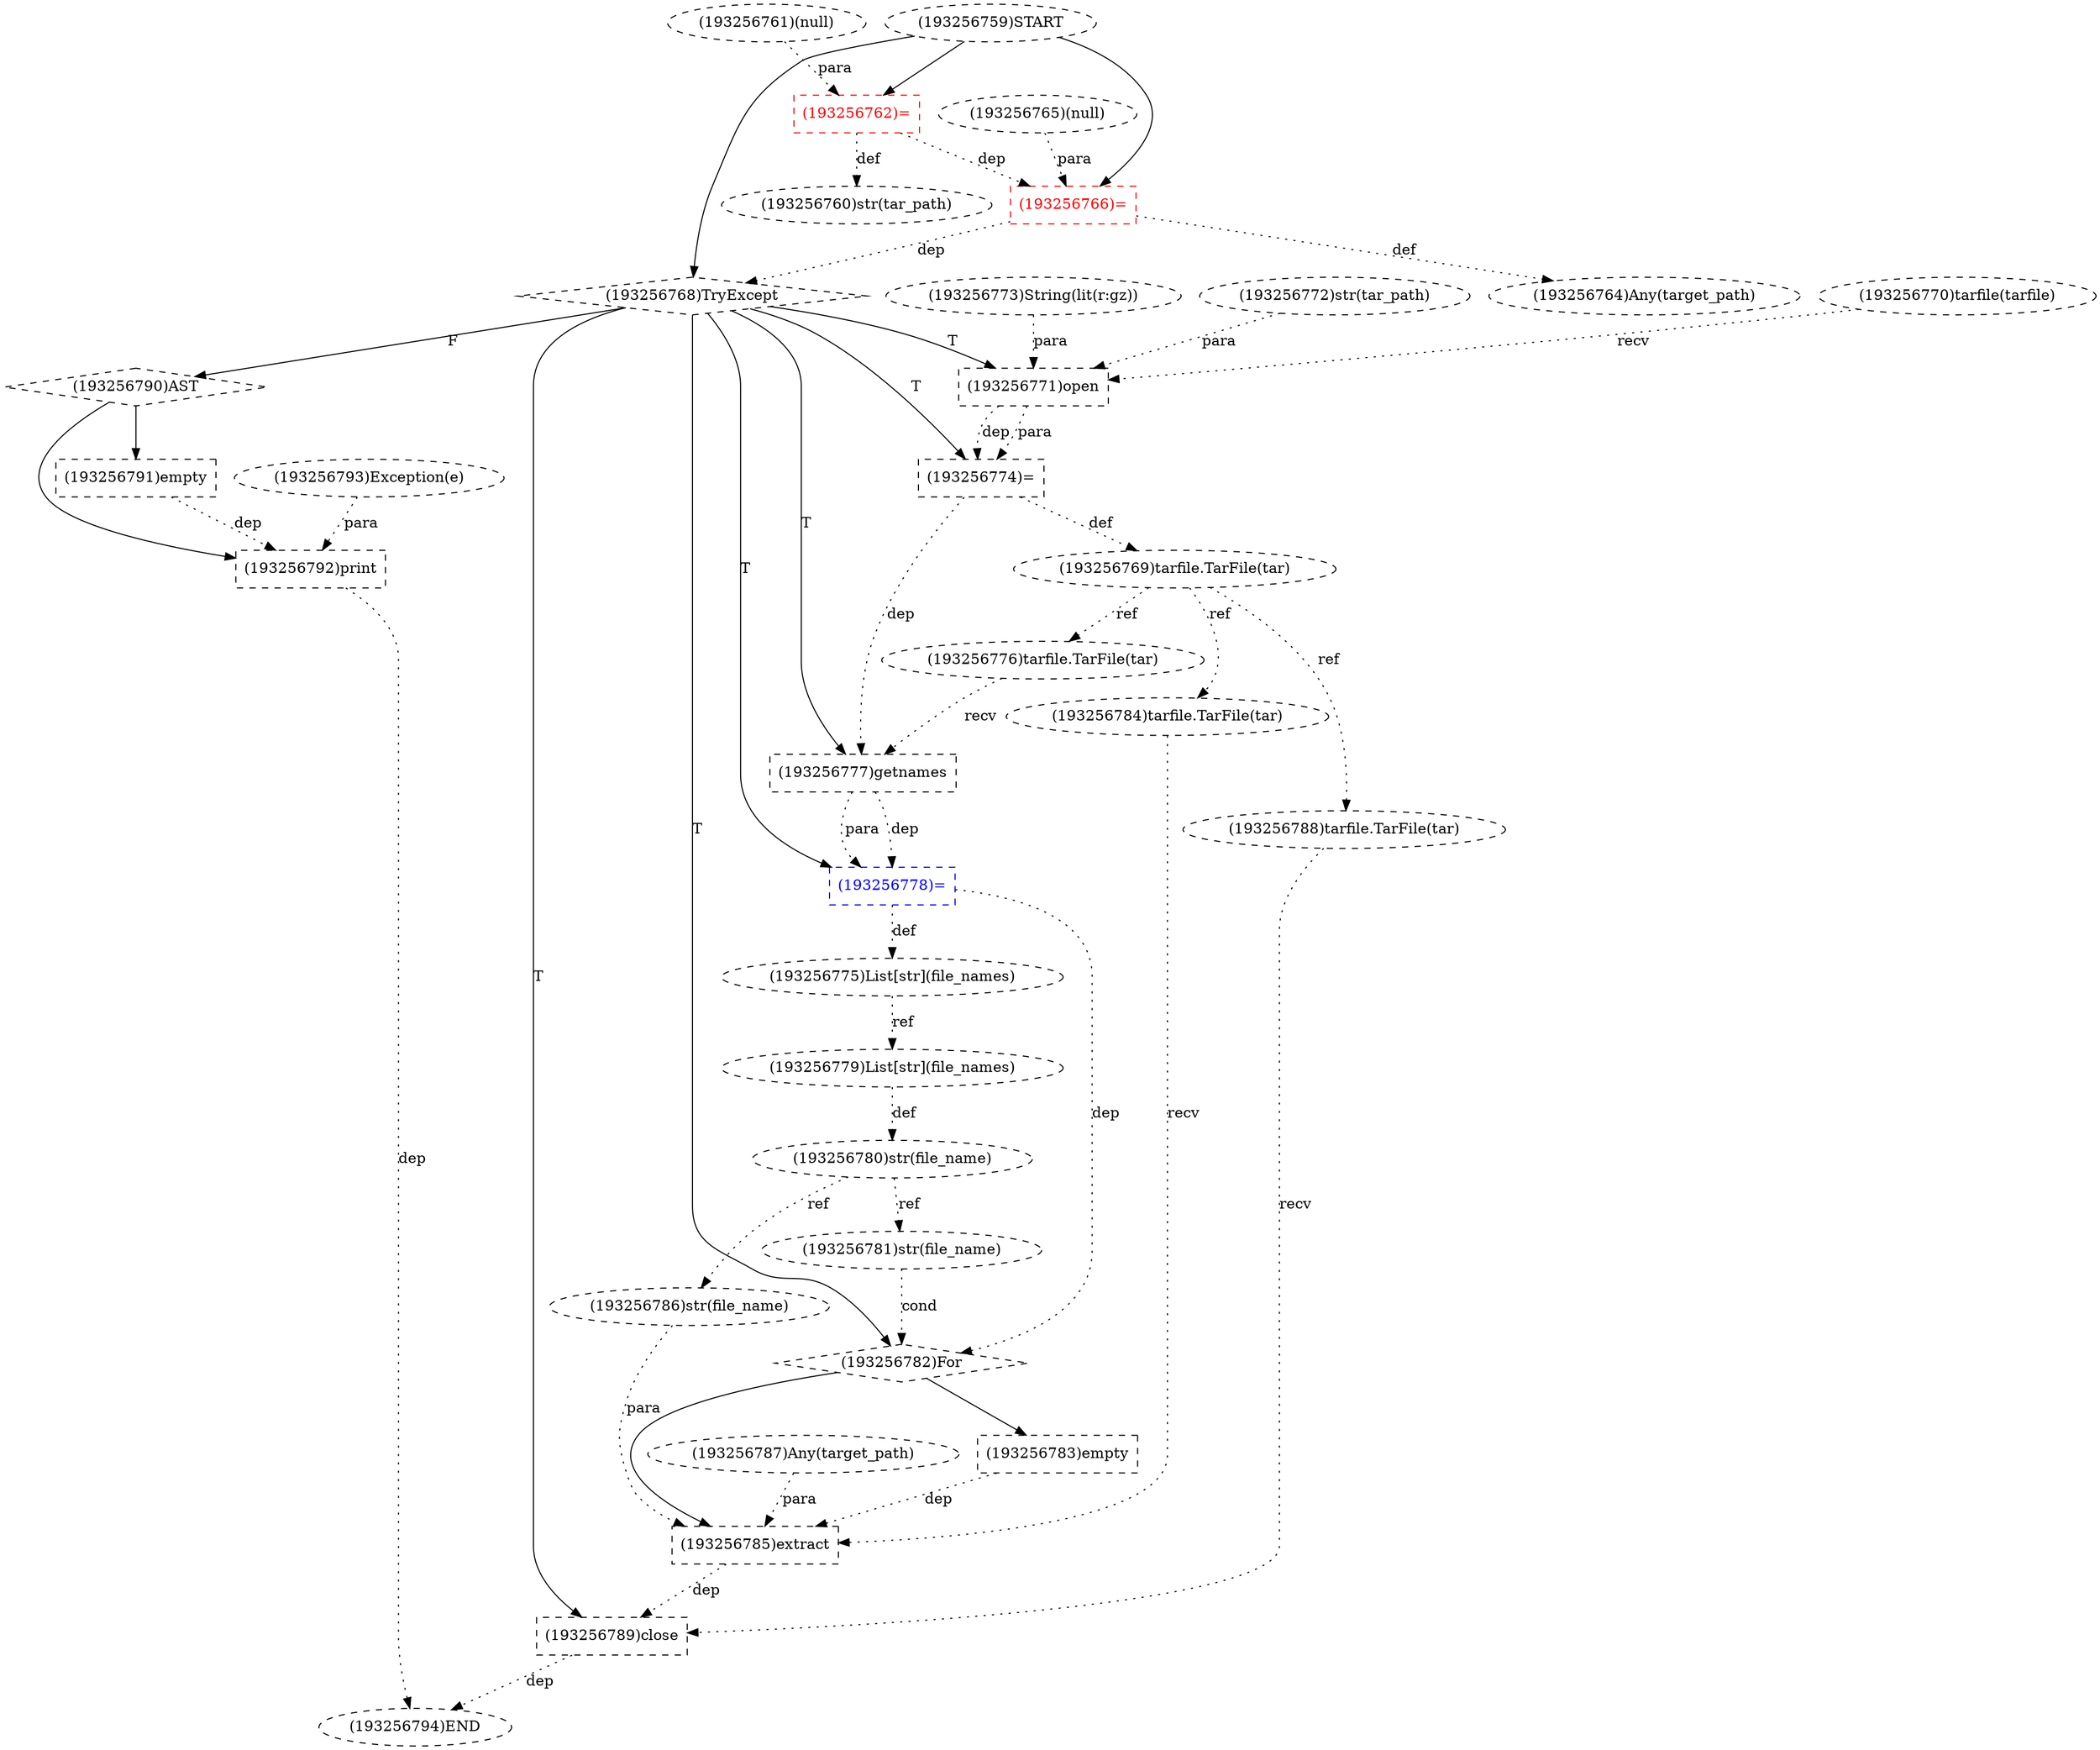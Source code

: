 digraph G {
1 [label="(193256780)str(file_name)" shape=ellipse style=dashed]
2 [label="(193256785)extract" shape=box style=dashed]
3 [label="(193256781)str(file_name)" shape=ellipse style=dashed]
4 [label="(193256784)tarfile.TarFile(tar)" shape=ellipse style=dashed]
5 [label="(193256772)str(tar_path)" shape=ellipse style=dashed]
6 [label="(193256776)tarfile.TarFile(tar)" shape=ellipse style=dashed]
7 [label="(193256777)getnames" shape=box style=dashed]
8 [label="(193256786)str(file_name)" shape=ellipse style=dashed]
9 [label="(193256770)tarfile(tarfile)" shape=ellipse style=dashed]
10 [label="(193256787)Any(target_path)" shape=ellipse style=dashed]
11 [label="(193256765)(null)" shape=ellipse style=dashed]
12 [label="(193256759)START" style=dashed]
13 [label="(193256775)List[str](file_names)" shape=ellipse style=dashed]
14 [label="(193256782)For" shape=diamond style=dashed]
15 [label="(193256791)empty" shape=box style=dashed]
16 [label="(193256764)Any(target_path)" shape=ellipse style=dashed]
17 [label="(193256789)close" shape=box style=dashed color=black fontcolor=black]
18 [label="(193256761)(null)" shape=ellipse style=dashed]
19 [label="(193256790)AST" shape=diamond style=dashed]
20 [label="(193256778)=" shape=box style=dashed color=blue fontcolor=blue]
21 [label="(193256760)str(tar_path)" shape=ellipse style=dashed]
22 [label="(193256768)TryExcept" shape=diamond style=dashed]
23 [label="(193256783)empty" shape=box style=dashed]
24 [label="(193256769)tarfile.TarFile(tar)" shape=ellipse style=dashed color=black fontcolor=black]
25 [label="(193256762)=" shape=box style=dashed color=red fontcolor=red]
26 [label="(193256792)print" shape=box style=dashed]
27 [label="(193256771)open" shape=box style=dashed color=black fontcolor=black]
28 [label="(193256766)=" shape=box style=dashed color=red fontcolor=red]
29 [label="(193256793)Exception(e)" shape=ellipse style=dashed]
30 [label="(193256788)tarfile.TarFile(tar)" shape=ellipse style=dashed color=black fontcolor=black]
31 [label="(193256773)String(lit(r:gz))" shape=ellipse style=dashed color=black fontcolor=black]
32 [label="(193256779)List[str](file_names)" shape=ellipse style=dashed]
33 [label="(193256774)=" shape=box style=dashed color=black fontcolor=black]
34 [label="(193256794)END" style=dashed]
32 -> 1 [label="def" style=dotted];
14 -> 2 [label="" style=solid];
4 -> 2 [label="recv" style=dotted];
8 -> 2 [label="para" style=dotted];
10 -> 2 [label="para" style=dotted];
23 -> 2 [label="dep" style=dotted];
1 -> 3 [label="ref" style=dotted];
24 -> 4 [label="ref" style=dotted];
24 -> 6 [label="ref" style=dotted];
22 -> 7 [label="T"];
6 -> 7 [label="recv" style=dotted];
33 -> 7 [label="dep" style=dotted];
1 -> 8 [label="ref" style=dotted];
20 -> 13 [label="def" style=dotted];
22 -> 14 [label="T"];
3 -> 14 [label="cond" style=dotted];
20 -> 14 [label="dep" style=dotted];
19 -> 15 [label="" style=solid];
28 -> 16 [label="def" style=dotted];
22 -> 17 [label="T"];
30 -> 17 [label="recv" style=dotted];
2 -> 17 [label="dep" style=dotted];
22 -> 19 [label="F"];
22 -> 20 [label="T"];
7 -> 20 [label="dep" style=dotted];
7 -> 20 [label="para" style=dotted];
25 -> 21 [label="def" style=dotted];
12 -> 22 [label="" style=solid];
28 -> 22 [label="dep" style=dotted];
14 -> 23 [label="" style=solid];
33 -> 24 [label="def" style=dotted];
12 -> 25 [label="" style=solid];
18 -> 25 [label="para" style=dotted];
19 -> 26 [label="" style=solid];
29 -> 26 [label="para" style=dotted];
15 -> 26 [label="dep" style=dotted];
22 -> 27 [label="T"];
9 -> 27 [label="recv" style=dotted];
5 -> 27 [label="para" style=dotted];
31 -> 27 [label="para" style=dotted];
12 -> 28 [label="" style=solid];
11 -> 28 [label="para" style=dotted];
25 -> 28 [label="dep" style=dotted];
24 -> 30 [label="ref" style=dotted];
13 -> 32 [label="ref" style=dotted];
22 -> 33 [label="T"];
27 -> 33 [label="dep" style=dotted];
27 -> 33 [label="para" style=dotted];
17 -> 34 [label="dep" style=dotted];
26 -> 34 [label="dep" style=dotted];
}